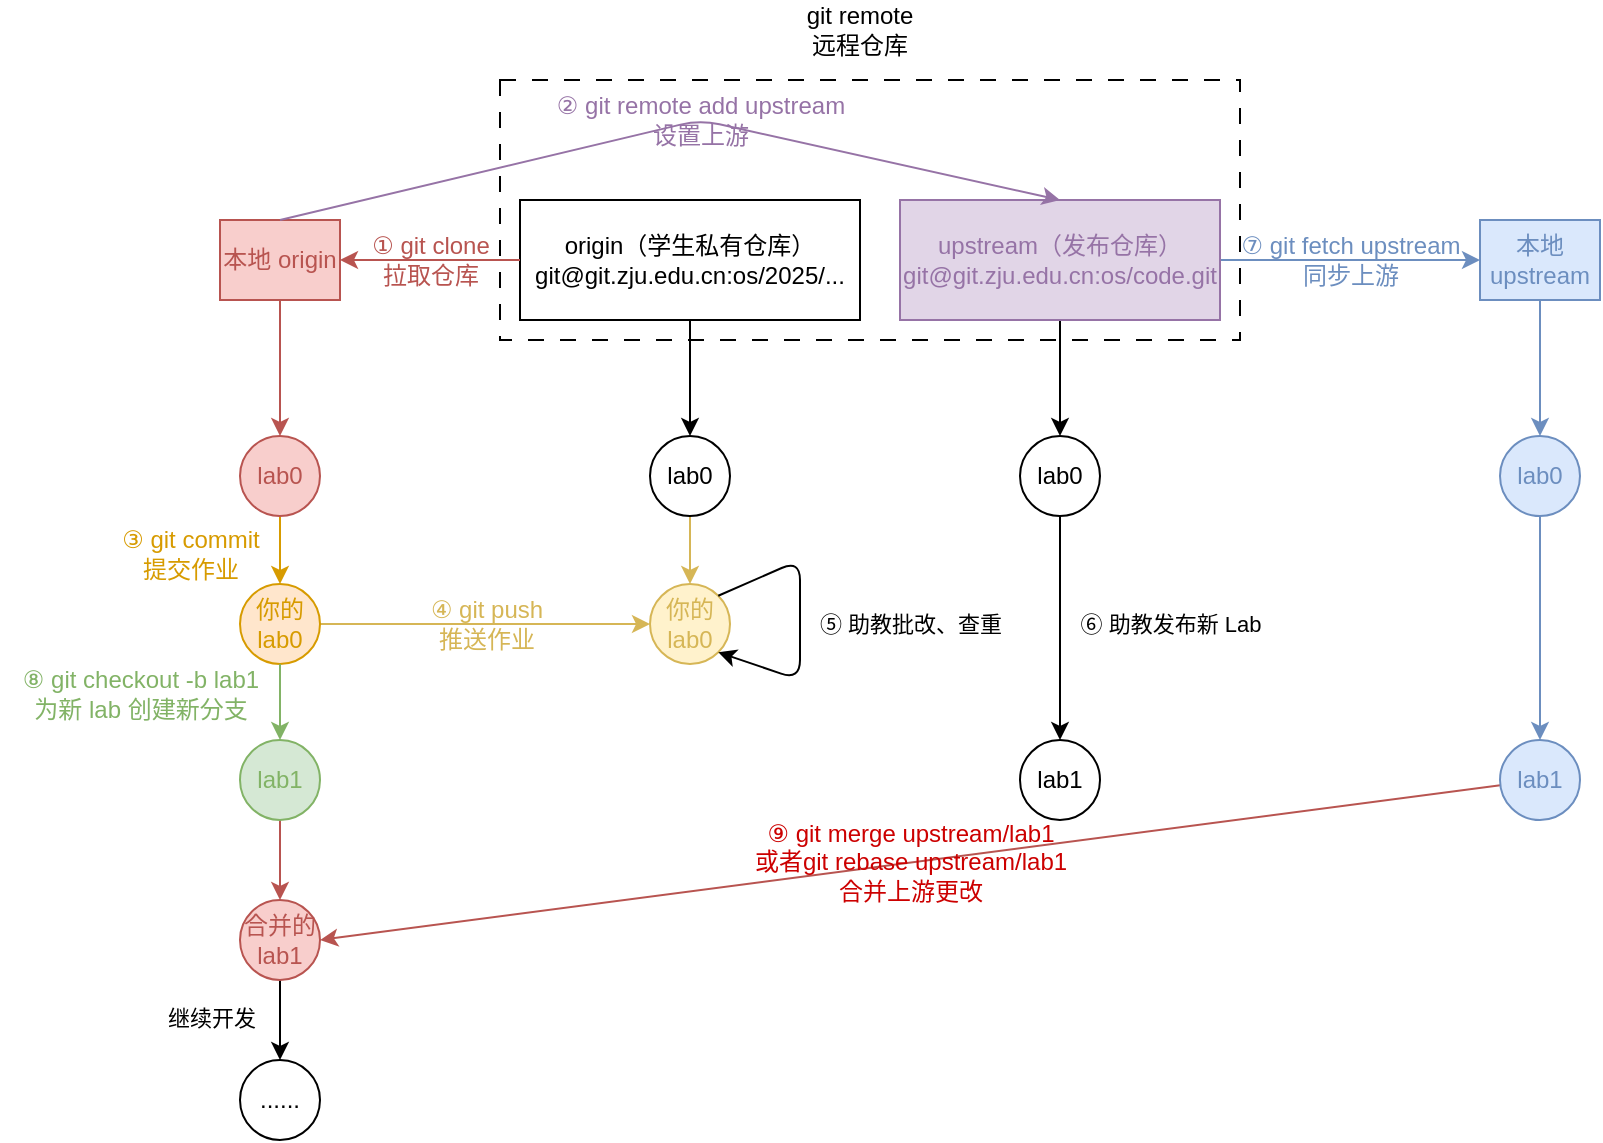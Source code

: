 <mxfile>
    <diagram id="o7M6kcI1u6XlM2kXI7ns" name="Page-1">
        <mxGraphModel dx="1193" dy="391" grid="1" gridSize="10" guides="1" tooltips="1" connect="1" arrows="1" fold="1" page="1" pageScale="1" pageWidth="850" pageHeight="1100" math="0" shadow="0">
            <root>
                <mxCell id="0"/>
                <mxCell id="1" parent="0"/>
                <mxCell id="2" value="" style="rounded=0;whiteSpace=wrap;html=1;dashed=1;dashPattern=8 8;" parent="1" vertex="1">
                    <mxGeometry x="100" y="70" width="370" height="130" as="geometry"/>
                </mxCell>
                <mxCell id="3" value="git remote&lt;div&gt;远程仓库&lt;/div&gt;" style="text;html=1;align=center;verticalAlign=middle;whiteSpace=wrap;rounded=0;" parent="1" vertex="1">
                    <mxGeometry x="250" y="30" width="60" height="30" as="geometry"/>
                </mxCell>
                <mxCell id="18" style="edgeStyle=none;shape=connector;rounded=1;html=1;strokeColor=default;align=center;verticalAlign=middle;fontFamily=Helvetica;fontSize=11;fontColor=default;labelBackgroundColor=default;endArrow=classic;" parent="1" source="4" target="14" edge="1">
                    <mxGeometry relative="1" as="geometry"/>
                </mxCell>
                <mxCell id="4" value="origin（学生私有仓库）&lt;div&gt;git@git.zju.edu.cn:os/2025/...&lt;/div&gt;" style="rounded=0;whiteSpace=wrap;html=1;" parent="1" vertex="1">
                    <mxGeometry x="110" y="130" width="170" height="60" as="geometry"/>
                </mxCell>
                <mxCell id="17" style="edgeStyle=none;shape=connector;rounded=1;html=1;strokeColor=default;align=center;verticalAlign=middle;fontFamily=Helvetica;fontSize=11;fontColor=default;labelBackgroundColor=default;endArrow=classic;" parent="1" source="5" target="16" edge="1">
                    <mxGeometry relative="1" as="geometry"/>
                </mxCell>
                <mxCell id="37" value="&lt;span style=&quot;font-size: 12px;&quot;&gt;&lt;font style=&quot;color: rgb(108, 142, 191);&quot;&gt;⑦ git fetch upstream&lt;/font&gt;&lt;/span&gt;&lt;div&gt;&lt;span style=&quot;font-size: 12px;&quot;&gt;&lt;font style=&quot;color: rgb(108, 142, 191);&quot;&gt;同步上游&lt;/font&gt;&lt;/span&gt;&lt;/div&gt;" style="edgeStyle=none;shape=connector;rounded=1;html=1;strokeColor=#6c8ebf;align=center;verticalAlign=middle;fontFamily=Helvetica;fontSize=11;fontColor=#6C8EBF;labelBackgroundColor=none;endArrow=classic;fillColor=#dae8fc;" parent="1" source="5" target="36" edge="1">
                    <mxGeometry relative="1" as="geometry"/>
                </mxCell>
                <mxCell id="5" value="&lt;font style=&quot;color: rgb(150, 115, 166);&quot;&gt;upstream（发布仓库）&lt;br&gt;&lt;/font&gt;&lt;div&gt;&lt;font style=&quot;color: rgb(150, 115, 166);&quot;&gt;git@git.zju.edu.cn:os/code.git&lt;/font&gt;&lt;/div&gt;" style="rounded=0;whiteSpace=wrap;html=1;fillColor=#e1d5e7;strokeColor=#9673a6;" parent="1" vertex="1">
                    <mxGeometry x="300" y="130" width="160" height="60" as="geometry"/>
                </mxCell>
                <mxCell id="29" value="&lt;font style=&quot;color: rgb(204, 0, 0);&quot;&gt;&lt;span style=&quot;font-size: 12px;&quot;&gt;&lt;font style=&quot;color: rgb(204, 0, 0);&quot;&gt;⑨ git merge upstream/lab1&lt;/font&gt;&lt;/span&gt;&lt;/font&gt;&lt;div&gt;&lt;font style=&quot;color: rgb(204, 0, 0);&quot;&gt;&lt;span style=&quot;font-size: 12px;&quot;&gt;&lt;font style=&quot;color: rgb(204, 0, 0);&quot;&gt;或者git rebase upstream/lab1&lt;/font&gt;&lt;/span&gt;&lt;/font&gt;&lt;div&gt;&lt;div&gt;&lt;div&gt;&lt;span style=&quot;font-size: 12px;&quot;&gt;&lt;font style=&quot;color: rgb(204, 0, 0);&quot;&gt;合并上游更改&lt;/font&gt;&lt;/span&gt;&lt;/div&gt;&lt;/div&gt;&lt;/div&gt;&lt;/div&gt;" style="edgeStyle=none;shape=connector;rounded=1;html=1;strokeColor=#b85450;align=center;verticalAlign=middle;fontFamily=Helvetica;fontSize=11;fontColor=#CC0000;labelBackgroundColor=none;endArrow=classic;fillColor=#f8cecc;entryX=1;entryY=0.5;entryDx=0;entryDy=0;" parent="1" source="38" target="44" edge="1">
                    <mxGeometry x="0.001" relative="1" as="geometry">
                        <mxPoint x="10.0" y="480" as="targetPoint"/>
                        <mxPoint as="offset"/>
                    </mxGeometry>
                </mxCell>
                <mxCell id="6" value="lab1" style="ellipse;whiteSpace=wrap;html=1;aspect=fixed;" parent="1" vertex="1">
                    <mxGeometry x="360" y="400" width="40" height="40" as="geometry"/>
                </mxCell>
                <mxCell id="11" style="edgeStyle=none;html=1;fillColor=#ffe6cc;strokeColor=#d79b00;" parent="1" target="10" edge="1">
                    <mxGeometry relative="1" as="geometry">
                        <mxPoint x="-10" y="270.0" as="sourcePoint"/>
                    </mxGeometry>
                </mxCell>
                <mxCell id="7" value="lab0" style="ellipse;whiteSpace=wrap;html=1;aspect=fixed;fillColor=#f8cecc;strokeColor=#b85450;fontColor=#B85450;" parent="1" vertex="1">
                    <mxGeometry x="-30" y="248" width="40" height="40" as="geometry"/>
                </mxCell>
                <mxCell id="22" value="&lt;span style=&quot;color: rgb(214, 182, 86); font-size: 12px;&quot;&gt;④ git push&lt;/span&gt;&lt;div&gt;&lt;span style=&quot;color: rgb(214, 182, 86); font-size: 12px;&quot;&gt;推送作业&lt;/span&gt;&lt;/div&gt;" style="edgeStyle=none;shape=connector;rounded=1;html=1;strokeColor=#d6b656;align=center;verticalAlign=middle;fontFamily=Helvetica;fontSize=11;fontColor=default;labelBackgroundColor=none;endArrow=classic;fillColor=#fff2cc;" parent="1" source="10" target="21" edge="1">
                    <mxGeometry relative="1" as="geometry"/>
                </mxCell>
                <mxCell id="10" value="&lt;font style=&quot;color: rgb(215, 155, 0);&quot;&gt;你的&lt;/font&gt;&lt;div&gt;&lt;font color=&quot;#d79b00&quot;&gt;lab0&lt;/font&gt;&lt;/div&gt;" style="ellipse;whiteSpace=wrap;html=1;aspect=fixed;fillColor=#ffe6cc;strokeColor=#d79b00;fontColor=#FF8000;" parent="1" vertex="1">
                    <mxGeometry x="-30" y="322" width="40" height="40" as="geometry"/>
                </mxCell>
                <mxCell id="45" style="edgeStyle=none;shape=connector;rounded=1;html=1;strokeColor=#b85450;align=center;verticalAlign=middle;fontFamily=Helvetica;fontSize=11;fontColor=default;labelBackgroundColor=default;endArrow=classic;fillColor=#f8cecc;" parent="1" source="12" target="44" edge="1">
                    <mxGeometry relative="1" as="geometry"/>
                </mxCell>
                <mxCell id="12" value="lab1" style="ellipse;whiteSpace=wrap;html=1;aspect=fixed;fillColor=#d5e8d4;strokeColor=#82b366;fontColor=#82B366;" parent="1" vertex="1">
                    <mxGeometry x="-30" y="400" width="40" height="40" as="geometry"/>
                </mxCell>
                <mxCell id="30" style="edgeStyle=none;shape=connector;rounded=1;html=1;strokeColor=#b85450;align=center;verticalAlign=middle;fontFamily=Helvetica;fontSize=11;fontColor=default;labelBackgroundColor=default;endArrow=classic;fillColor=#f8cecc;" parent="1" source="13" target="7" edge="1">
                    <mxGeometry relative="1" as="geometry"/>
                </mxCell>
                <mxCell id="13" value="本地 origin" style="rounded=0;whiteSpace=wrap;html=1;fillColor=#f8cecc;strokeColor=#b85450;fontColor=#B85450;" parent="1" vertex="1">
                    <mxGeometry x="-40" y="140" width="60" height="40" as="geometry"/>
                </mxCell>
                <mxCell id="19" value="&lt;span style=&quot;font-size: 12px;&quot;&gt;&lt;font style=&quot;color: rgb(184, 84, 80);&quot;&gt;① git clone&lt;/font&gt;&lt;/span&gt;&lt;div style=&quot;scrollbar-color: rgb(226, 226, 226) rgb(251, 251, 251); font-size: 12px; color: rgb(63, 63, 63);&quot;&gt;&lt;font style=&quot;color: rgb(184, 84, 80);&quot;&gt;拉取仓库&lt;/font&gt;&lt;/div&gt;" style="edgeStyle=none;shape=connector;rounded=1;html=1;strokeColor=#b85450;align=center;verticalAlign=middle;fontFamily=Helvetica;fontSize=11;fontColor=default;labelBackgroundColor=none;endArrow=classic;fillColor=#f8cecc;" parent="1" source="4" target="13" edge="1">
                    <mxGeometry relative="1" as="geometry">
                        <mxPoint x="110" y="160" as="sourcePoint"/>
                        <mxPoint x="50.0" y="159.58" as="targetPoint"/>
                    </mxGeometry>
                </mxCell>
                <mxCell id="23" style="edgeStyle=none;shape=connector;rounded=1;html=1;strokeColor=#d6b656;align=center;verticalAlign=middle;fontFamily=Helvetica;fontSize=11;fontColor=default;labelBackgroundColor=default;endArrow=classic;fillColor=#fff2cc;" parent="1" target="21" edge="1">
                    <mxGeometry relative="1" as="geometry">
                        <mxPoint x="195" y="270.0" as="sourcePoint"/>
                    </mxGeometry>
                </mxCell>
                <mxCell id="14" value="lab0" style="ellipse;whiteSpace=wrap;html=1;aspect=fixed;" parent="1" vertex="1">
                    <mxGeometry x="175" y="248" width="40" height="40" as="geometry"/>
                </mxCell>
                <mxCell id="26" style="edgeStyle=none;shape=connector;rounded=1;html=1;strokeColor=default;align=center;verticalAlign=middle;fontFamily=Helvetica;fontSize=11;fontColor=default;labelBackgroundColor=default;endArrow=classic;" parent="1" source="16" target="6" edge="1">
                    <mxGeometry relative="1" as="geometry"/>
                </mxCell>
                <mxCell id="16" value="lab0" style="ellipse;whiteSpace=wrap;html=1;aspect=fixed;" parent="1" vertex="1">
                    <mxGeometry x="360" y="248" width="40" height="40" as="geometry"/>
                </mxCell>
                <mxCell id="20" value="&lt;font style=&quot;color: rgb(215, 155, 0);&quot;&gt;③ git commit&lt;/font&gt;&lt;div&gt;&lt;font style=&quot;color: rgb(215, 155, 0);&quot;&gt;提交作业&lt;/font&gt;&lt;/div&gt;" style="text;html=1;align=center;verticalAlign=middle;resizable=0;points=[];autosize=1;strokeColor=none;fillColor=none;fontColor=#D79B00;" parent="1" vertex="1">
                    <mxGeometry x="-100" y="287" width="90" height="40" as="geometry"/>
                </mxCell>
                <mxCell id="27" style="edgeStyle=none;shape=connector;rounded=1;html=1;strokeColor=#82b366;align=center;verticalAlign=middle;fontFamily=Helvetica;fontSize=11;fontColor=default;labelBackgroundColor=default;endArrow=classic;fillColor=#d5e8d4;" parent="1" target="12" edge="1">
                    <mxGeometry relative="1" as="geometry">
                        <mxPoint x="-10" y="362" as="sourcePoint"/>
                    </mxGeometry>
                </mxCell>
                <mxCell id="21" value="&lt;font style=&quot;color: rgb(214, 182, 86);&quot;&gt;你的&lt;/font&gt;&lt;div&gt;&lt;font color=&quot;#d6b656&quot;&gt;lab0&lt;/font&gt;&lt;/div&gt;" style="ellipse;whiteSpace=wrap;html=1;aspect=fixed;fillColor=#fff2cc;strokeColor=#d6b656;fontColor=#D6B656;" parent="1" vertex="1">
                    <mxGeometry x="175" y="322" width="40" height="40" as="geometry"/>
                </mxCell>
                <mxCell id="28" value="&lt;font style=&quot;color: rgb(130, 179, 102);&quot;&gt;⑧ git checkout -b lab1&lt;/font&gt;&lt;div&gt;&lt;font style=&quot;color: rgb(130, 179, 102);&quot;&gt;为新 lab 创建新分支&lt;/font&gt;&lt;/div&gt;" style="text;html=1;align=center;verticalAlign=middle;resizable=0;points=[];autosize=1;strokeColor=none;fillColor=none;fontColor=#82B366;" parent="1" vertex="1">
                    <mxGeometry x="-150" y="357" width="140" height="40" as="geometry"/>
                </mxCell>
                <mxCell id="31" value="" style="endArrow=classic;html=1;rounded=1;strokeColor=default;align=center;verticalAlign=middle;fontFamily=Helvetica;fontSize=11;fontColor=default;labelBackgroundColor=default;exitX=1;exitY=0;exitDx=0;exitDy=0;entryX=1;entryY=1;entryDx=0;entryDy=0;" parent="1" source="21" target="21" edge="1">
                    <mxGeometry width="50" height="50" relative="1" as="geometry">
                        <mxPoint x="260" y="360" as="sourcePoint"/>
                        <mxPoint x="260" y="360" as="targetPoint"/>
                        <Array as="points">
                            <mxPoint x="250" y="310"/>
                            <mxPoint x="250" y="370"/>
                        </Array>
                    </mxGeometry>
                </mxCell>
                <mxCell id="32" value="⑤ 助教批改、查重" style="text;html=1;align=center;verticalAlign=middle;resizable=0;points=[];autosize=1;strokeColor=none;fillColor=none;fontFamily=Helvetica;fontSize=11;fontColor=default;labelBackgroundColor=default;" parent="1" vertex="1">
                    <mxGeometry x="250" y="327" width="110" height="30" as="geometry"/>
                </mxCell>
                <mxCell id="35" value="&lt;span style=&quot;color: rgb(150, 115, 166); font-size: 12px;&quot;&gt;② git remote add upstream&lt;/span&gt;&lt;div&gt;&lt;span style=&quot;color: rgb(150, 115, 166); font-size: 12px;&quot;&gt;设置上游&lt;/span&gt;&lt;/div&gt;" style="endArrow=classic;html=1;rounded=1;strokeColor=#9673a6;align=center;verticalAlign=middle;fontFamily=Helvetica;fontSize=11;fontColor=default;labelBackgroundColor=none;exitX=0.5;exitY=0;exitDx=0;exitDy=0;entryX=0.5;entryY=0;entryDx=0;entryDy=0;fillColor=#e1d5e7;" parent="1" source="13" target="5" edge="1">
                    <mxGeometry x="0.079" width="50" height="50" relative="1" as="geometry">
                        <mxPoint x="-110" y="190" as="sourcePoint"/>
                        <mxPoint x="-60" y="140" as="targetPoint"/>
                        <Array as="points">
                            <mxPoint x="200" y="90"/>
                        </Array>
                        <mxPoint as="offset"/>
                    </mxGeometry>
                </mxCell>
                <mxCell id="41" style="edgeStyle=none;shape=connector;rounded=1;html=1;strokeColor=#6c8ebf;align=center;verticalAlign=middle;fontFamily=Helvetica;fontSize=11;fontColor=default;labelBackgroundColor=default;endArrow=classic;fillColor=#dae8fc;" parent="1" source="36" target="40" edge="1">
                    <mxGeometry relative="1" as="geometry"/>
                </mxCell>
                <mxCell id="36" value="本地 upstream" style="rounded=0;whiteSpace=wrap;html=1;fillColor=#dae8fc;strokeColor=#6c8ebf;fontColor=#6C8EBF;" parent="1" vertex="1">
                    <mxGeometry x="590" y="140" width="60" height="40" as="geometry"/>
                </mxCell>
                <mxCell id="38" value="lab1" style="ellipse;whiteSpace=wrap;html=1;aspect=fixed;fillColor=#dae8fc;strokeColor=#6c8ebf;fontColor=#6C8EBF;" parent="1" vertex="1">
                    <mxGeometry x="600" y="400" width="40" height="40" as="geometry"/>
                </mxCell>
                <mxCell id="39" style="edgeStyle=none;shape=connector;rounded=1;html=1;strokeColor=#6c8ebf;align=center;verticalAlign=middle;fontFamily=Helvetica;fontSize=11;fontColor=default;labelBackgroundColor=default;endArrow=classic;fillColor=#dae8fc;" parent="1" source="40" target="38" edge="1">
                    <mxGeometry relative="1" as="geometry"/>
                </mxCell>
                <mxCell id="40" value="lab0" style="ellipse;whiteSpace=wrap;html=1;aspect=fixed;fillColor=#dae8fc;strokeColor=#6c8ebf;fontColor=#6C8EBF;" parent="1" vertex="1">
                    <mxGeometry x="600" y="248" width="40" height="40" as="geometry"/>
                </mxCell>
                <mxCell id="43" value="⑥ 助教发布新 Lab" style="text;html=1;align=center;verticalAlign=middle;resizable=0;points=[];autosize=1;strokeColor=none;fillColor=none;fontFamily=Helvetica;fontSize=11;fontColor=default;labelBackgroundColor=default;" parent="1" vertex="1">
                    <mxGeometry x="380" y="327" width="110" height="30" as="geometry"/>
                </mxCell>
                <mxCell id="49" style="edgeStyle=none;shape=connector;rounded=1;html=1;strokeColor=default;align=center;verticalAlign=middle;fontFamily=Helvetica;fontSize=11;fontColor=default;labelBackgroundColor=default;endArrow=classic;" parent="1" source="44" target="48" edge="1">
                    <mxGeometry relative="1" as="geometry"/>
                </mxCell>
                <mxCell id="44" value="&lt;font style=&quot;color: rgb(184, 84, 80);&quot;&gt;合并的&lt;/font&gt;&lt;div&gt;&lt;font style=&quot;color: rgb(184, 84, 80);&quot;&gt;lab1&lt;/font&gt;&lt;/div&gt;" style="ellipse;whiteSpace=wrap;html=1;aspect=fixed;fillColor=#f8cecc;strokeColor=#b85450;fontColor=#B85450;" parent="1" vertex="1">
                    <mxGeometry x="-30" y="480" width="40" height="40" as="geometry"/>
                </mxCell>
                <mxCell id="48" value="......" style="ellipse;whiteSpace=wrap;html=1;aspect=fixed;" parent="1" vertex="1">
                    <mxGeometry x="-30" y="560" width="40" height="40" as="geometry"/>
                </mxCell>
                <mxCell id="52" value="继续开发" style="text;html=1;align=center;verticalAlign=middle;whiteSpace=wrap;rounded=0;fontFamily=Helvetica;fontSize=11;fontColor=default;labelBackgroundColor=default;" parent="1" vertex="1">
                    <mxGeometry x="-74" y="524" width="60" height="30" as="geometry"/>
                </mxCell>
            </root>
        </mxGraphModel>
    </diagram>
</mxfile>